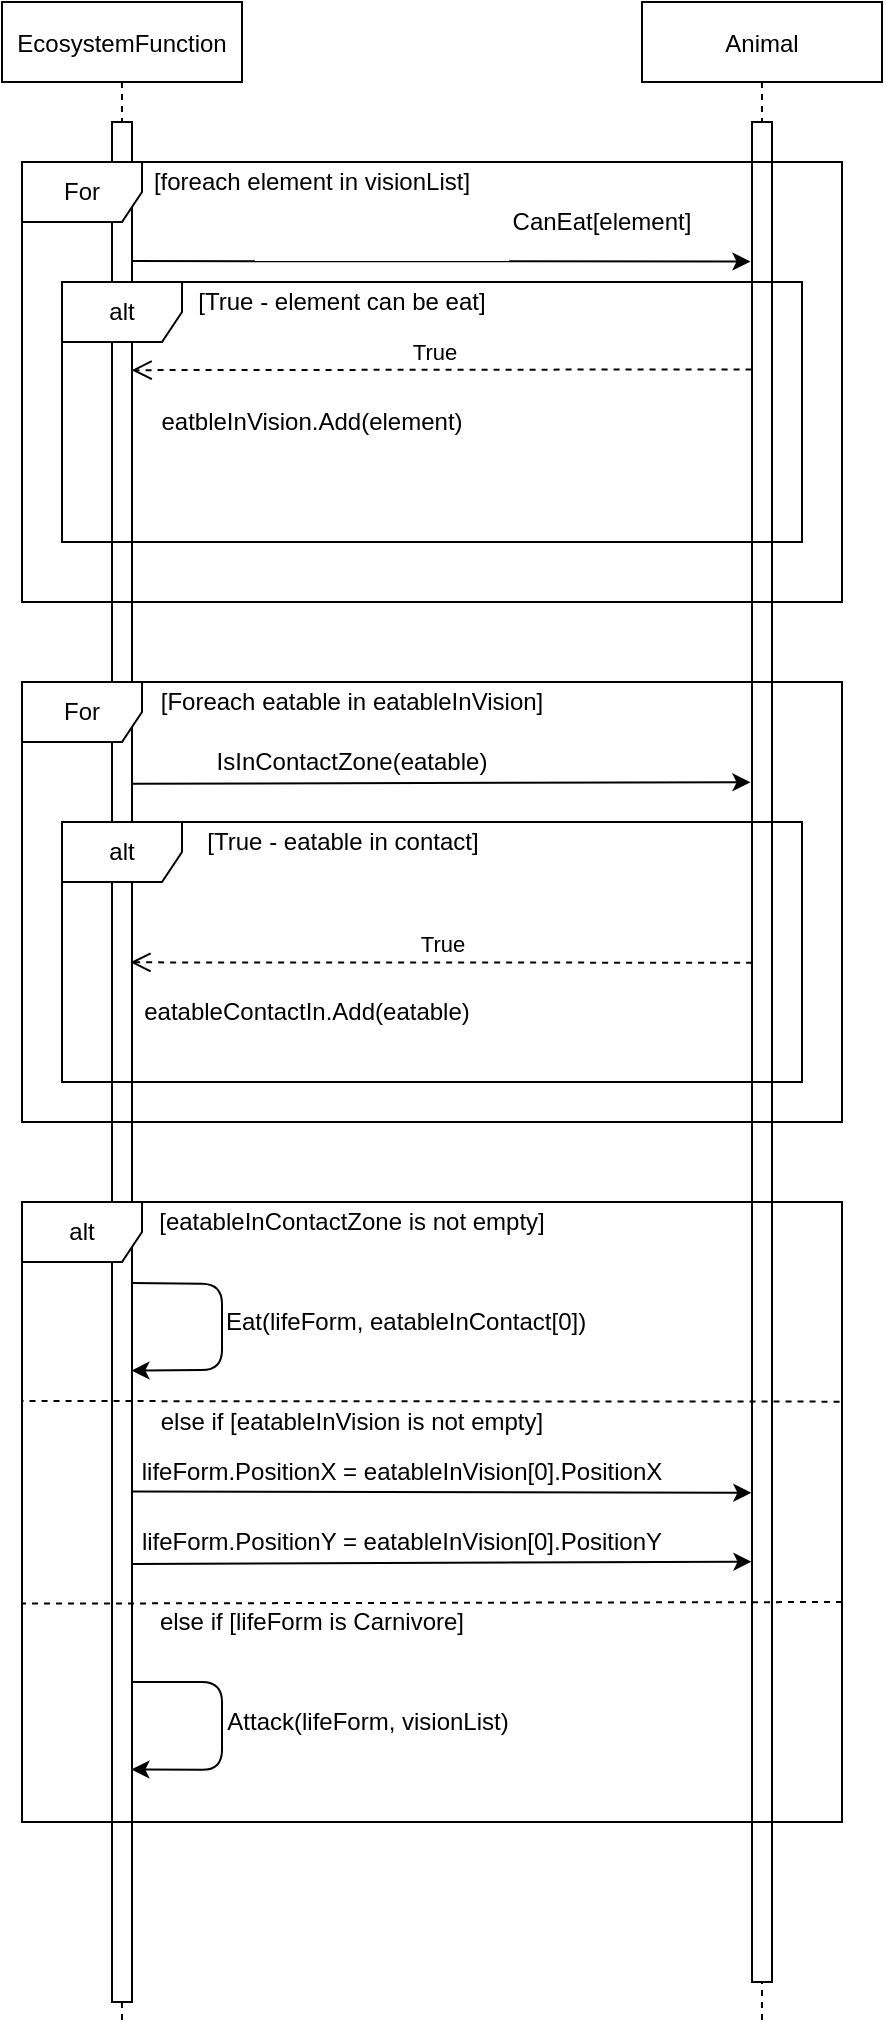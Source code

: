 <mxfile version="13.9.9" type="device"><diagram id="kgpKYQtTHZ0yAKxKKP6v" name="Page-1"><mxGraphModel dx="1185" dy="685" grid="1" gridSize="10" guides="1" tooltips="1" connect="1" arrows="1" fold="1" page="1" pageScale="1" pageWidth="850" pageHeight="1100" math="0" shadow="0"><root><mxCell id="0"/><mxCell id="1" parent="0"/><mxCell id="3nuBFxr9cyL0pnOWT2aG-1" value="EcosystemFunction" style="shape=umlLifeline;perimeter=lifelinePerimeter;container=1;collapsible=0;recursiveResize=0;rounded=0;shadow=0;strokeWidth=1;" parent="1" vertex="1"><mxGeometry x="120" y="80" width="120" height="1010" as="geometry"/></mxCell><mxCell id="3nuBFxr9cyL0pnOWT2aG-2" value="" style="points=[];perimeter=orthogonalPerimeter;rounded=0;shadow=0;strokeWidth=1;" parent="3nuBFxr9cyL0pnOWT2aG-1" vertex="1"><mxGeometry x="55" y="60" width="10" height="940" as="geometry"/></mxCell><mxCell id="GRYJvR15sNvpo056tIWQ-11" value="" style="endArrow=classic;html=1;exitX=1.003;exitY=0.592;exitDx=0;exitDy=0;exitPerimeter=0;entryX=0.971;entryY=0.639;entryDx=0;entryDy=0;entryPerimeter=0;" parent="3nuBFxr9cyL0pnOWT2aG-1" edge="1"><mxGeometry width="50" height="50" relative="1" as="geometry"><mxPoint x="65.03" y="640.56" as="sourcePoint"/><mxPoint x="64.71" y="684.27" as="targetPoint"/><Array as="points"><mxPoint x="110" y="641"/><mxPoint x="110" y="684"/></Array></mxGeometry></mxCell><mxCell id="3nuBFxr9cyL0pnOWT2aG-5" value="Animal" style="shape=umlLifeline;perimeter=lifelinePerimeter;container=1;collapsible=0;recursiveResize=0;rounded=0;shadow=0;strokeWidth=1;" parent="1" vertex="1"><mxGeometry x="440" y="80" width="120" height="1010" as="geometry"/></mxCell><mxCell id="x3p1_dBcArqTwpM6UhqY-5" value="CanEat[element]" style="text;html=1;strokeColor=none;fillColor=none;align=center;verticalAlign=middle;whiteSpace=wrap;rounded=0;" parent="3nuBFxr9cyL0pnOWT2aG-5" vertex="1"><mxGeometry x="-85" y="100" width="130" height="20" as="geometry"/></mxCell><mxCell id="3nuBFxr9cyL0pnOWT2aG-6" value="" style="points=[];perimeter=orthogonalPerimeter;rounded=0;shadow=0;strokeWidth=1;" parent="3nuBFxr9cyL0pnOWT2aG-5" vertex="1"><mxGeometry x="55" y="60" width="10" height="930" as="geometry"/></mxCell><mxCell id="x3p1_dBcArqTwpM6UhqY-3" value="For" style="shape=umlFrame;whiteSpace=wrap;html=1;" parent="1" vertex="1"><mxGeometry x="130" y="160" width="410" height="220" as="geometry"/></mxCell><mxCell id="x3p1_dBcArqTwpM6UhqY-12" value="[True - element can be eat]" style="text;html=1;strokeColor=none;fillColor=none;align=center;verticalAlign=middle;whiteSpace=wrap;rounded=0;" parent="1" vertex="1"><mxGeometry x="210" y="220" width="160" height="20" as="geometry"/></mxCell><mxCell id="x3p1_dBcArqTwpM6UhqY-13" value="alt" style="shape=umlFrame;whiteSpace=wrap;html=1;" parent="1" vertex="1"><mxGeometry x="150" y="220" width="370" height="130" as="geometry"/></mxCell><mxCell id="x3p1_dBcArqTwpM6UhqY-16" value="True" style="html=1;verticalAlign=bottom;endArrow=open;dashed=1;endSize=8;rounded=0;entryX=0.98;entryY=0.132;entryDx=0;entryDy=0;entryPerimeter=0;exitX=-0.021;exitY=0.133;exitDx=0;exitDy=0;exitPerimeter=0;" parent="1" source="3nuBFxr9cyL0pnOWT2aG-6" target="3nuBFxr9cyL0pnOWT2aG-2" edge="1"><mxGeometry x="0.022" relative="1" as="geometry"><mxPoint x="490" y="264" as="sourcePoint"/><mxPoint x="190" y="300" as="targetPoint"/><mxPoint as="offset"/></mxGeometry></mxCell><mxCell id="x3p1_dBcArqTwpM6UhqY-14" value="eatbleInVision.Add(element)" style="text;html=1;strokeColor=none;fillColor=none;align=center;verticalAlign=middle;whiteSpace=wrap;rounded=0;" parent="1" vertex="1"><mxGeometry x="210" y="280" width="130" height="20" as="geometry"/></mxCell><mxCell id="x3p1_dBcArqTwpM6UhqY-18" value="" style="endArrow=classic;html=1;rounded=0;exitX=1.051;exitY=0.074;exitDx=0;exitDy=0;exitPerimeter=0;entryX=-0.077;entryY=0.075;entryDx=0;entryDy=0;entryPerimeter=0;" parent="1" source="3nuBFxr9cyL0pnOWT2aG-2" target="3nuBFxr9cyL0pnOWT2aG-6" edge="1"><mxGeometry width="50" height="50" relative="1" as="geometry"><mxPoint x="280" y="230" as="sourcePoint"/><mxPoint x="490" y="210" as="targetPoint"/></mxGeometry></mxCell><mxCell id="GRYJvR15sNvpo056tIWQ-1" value="For" style="shape=umlFrame;whiteSpace=wrap;html=1;" parent="1" vertex="1"><mxGeometry x="130" y="420" width="410" height="220" as="geometry"/></mxCell><mxCell id="GRYJvR15sNvpo056tIWQ-2" value="[Foreach eatable in eatableInVision]" style="text;html=1;strokeColor=none;fillColor=none;align=center;verticalAlign=middle;whiteSpace=wrap;rounded=0;" parent="1" vertex="1"><mxGeometry x="190" y="420" width="210" height="20" as="geometry"/></mxCell><mxCell id="x3p1_dBcArqTwpM6UhqY-4" value="[foreach element in visionList]" style="text;html=1;strokeColor=none;fillColor=none;align=center;verticalAlign=middle;whiteSpace=wrap;rounded=0;" parent="1" vertex="1"><mxGeometry x="190" y="160" width="170" height="20" as="geometry"/></mxCell><mxCell id="GRYJvR15sNvpo056tIWQ-3" value="" style="endArrow=classic;html=1;exitX=1.024;exitY=0.352;exitDx=0;exitDy=0;exitPerimeter=0;entryX=-0.077;entryY=0.355;entryDx=0;entryDy=0;entryPerimeter=0;" parent="1" source="3nuBFxr9cyL0pnOWT2aG-2" target="3nuBFxr9cyL0pnOWT2aG-6" edge="1"><mxGeometry width="50" height="50" relative="1" as="geometry"><mxPoint x="200" y="510" as="sourcePoint"/><mxPoint x="490" y="470" as="targetPoint"/><Array as="points"/></mxGeometry></mxCell><mxCell id="GRYJvR15sNvpo056tIWQ-4" value="IsInContactZone(eatable)" style="text;html=1;strokeColor=none;fillColor=none;align=center;verticalAlign=middle;whiteSpace=wrap;rounded=0;" parent="1" vertex="1"><mxGeometry x="225" y="450" width="140" height="20" as="geometry"/></mxCell><mxCell id="GRYJvR15sNvpo056tIWQ-5" value="alt" style="shape=umlFrame;whiteSpace=wrap;html=1;" parent="1" vertex="1"><mxGeometry x="150" y="490" width="370" height="130" as="geometry"/></mxCell><mxCell id="GRYJvR15sNvpo056tIWQ-6" value="[True - eatable in contact]" style="text;html=1;strokeColor=none;fillColor=none;align=center;verticalAlign=middle;whiteSpace=wrap;rounded=0;" parent="1" vertex="1"><mxGeometry x="202.5" y="490" width="175" height="20" as="geometry"/></mxCell><mxCell id="GRYJvR15sNvpo056tIWQ-7" value="True" style="html=1;verticalAlign=bottom;endArrow=open;dashed=1;endSize=8;entryX=0.919;entryY=0.447;entryDx=0;entryDy=0;entryPerimeter=0;exitX=0.007;exitY=0.452;exitDx=0;exitDy=0;exitPerimeter=0;" parent="1" source="3nuBFxr9cyL0pnOWT2aG-6" target="3nuBFxr9cyL0pnOWT2aG-2" edge="1"><mxGeometry relative="1" as="geometry"><mxPoint x="490" y="561" as="sourcePoint"/><mxPoint x="187" y="560" as="targetPoint"/></mxGeometry></mxCell><mxCell id="GRYJvR15sNvpo056tIWQ-8" value="eatableContactIn.Add(eatable)" style="text;html=1;strokeColor=none;fillColor=none;align=center;verticalAlign=middle;whiteSpace=wrap;rounded=0;" parent="1" vertex="1"><mxGeometry x="180" y="575" width="185" height="20" as="geometry"/></mxCell><mxCell id="GRYJvR15sNvpo056tIWQ-9" value="alt" style="shape=umlFrame;whiteSpace=wrap;html=1;" parent="1" vertex="1"><mxGeometry x="130" y="680" width="410" height="310" as="geometry"/></mxCell><mxCell id="GRYJvR15sNvpo056tIWQ-10" value="[eatableInContactZone is not empty]" style="text;html=1;strokeColor=none;fillColor=none;align=center;verticalAlign=middle;whiteSpace=wrap;rounded=0;" parent="1" vertex="1"><mxGeometry x="175" y="680" width="240" height="20" as="geometry"/></mxCell><mxCell id="GRYJvR15sNvpo056tIWQ-13" value="Eat(lifeForm, eatableInContact[0])" style="text;html=1;strokeColor=none;fillColor=none;align=left;verticalAlign=middle;whiteSpace=wrap;rounded=0;" parent="1" vertex="1"><mxGeometry x="230" y="730" width="230" height="20" as="geometry"/></mxCell><mxCell id="GRYJvR15sNvpo056tIWQ-14" value="" style="endArrow=none;dashed=1;html=1;entryX=0.001;entryY=0.321;entryDx=0;entryDy=0;entryPerimeter=0;exitX=0.997;exitY=0.322;exitDx=0;exitDy=0;exitPerimeter=0;" parent="1" source="GRYJvR15sNvpo056tIWQ-9" target="GRYJvR15sNvpo056tIWQ-9" edge="1"><mxGeometry width="50" height="50" relative="1" as="geometry"><mxPoint x="310" y="770" as="sourcePoint"/><mxPoint x="360" y="720" as="targetPoint"/></mxGeometry></mxCell><mxCell id="GRYJvR15sNvpo056tIWQ-15" value="else if [eatableInVision is not empty]" style="text;html=1;strokeColor=none;fillColor=none;align=center;verticalAlign=middle;whiteSpace=wrap;rounded=0;" parent="1" vertex="1"><mxGeometry x="180" y="780" width="230" height="20" as="geometry"/></mxCell><mxCell id="GRYJvR15sNvpo056tIWQ-17" value="" style="endArrow=classic;html=1;exitX=0.971;exitY=0.704;exitDx=0;exitDy=0;exitPerimeter=0;entryX=-0.033;entryY=0.737;entryDx=0;entryDy=0;entryPerimeter=0;" parent="1" target="3nuBFxr9cyL0pnOWT2aG-6" edge="1"><mxGeometry width="50" height="50" relative="1" as="geometry"><mxPoint x="184.71" y="824.72" as="sourcePoint"/><mxPoint x="490" y="825" as="targetPoint"/></mxGeometry></mxCell><mxCell id="GRYJvR15sNvpo056tIWQ-18" value="lifeForm.PositionX = eatableInVision[0].PositionX" style="text;html=1;strokeColor=none;fillColor=none;align=center;verticalAlign=middle;whiteSpace=wrap;rounded=0;" parent="1" vertex="1"><mxGeometry x="170" y="805" width="300" height="20" as="geometry"/></mxCell><mxCell id="GRYJvR15sNvpo056tIWQ-19" value="lifeForm.PositionY = eatableInVision[0].PositionY" style="text;html=1;strokeColor=none;fillColor=none;align=center;verticalAlign=middle;whiteSpace=wrap;rounded=0;" parent="1" vertex="1"><mxGeometry x="170" y="840" width="300" height="20" as="geometry"/></mxCell><mxCell id="GRYJvR15sNvpo056tIWQ-20" value="" style="endArrow=classic;html=1;exitX=1.012;exitY=0.743;exitDx=0;exitDy=0;exitPerimeter=0;entryX=-0.027;entryY=0.774;entryDx=0;entryDy=0;entryPerimeter=0;" parent="1" target="3nuBFxr9cyL0pnOWT2aG-6" edge="1"><mxGeometry width="50" height="50" relative="1" as="geometry"><mxPoint x="185.12" y="860.99" as="sourcePoint"/><mxPoint x="489" y="860" as="targetPoint"/></mxGeometry></mxCell><mxCell id="GRYJvR15sNvpo056tIWQ-21" value="" style="endArrow=none;dashed=1;html=1;entryX=0;entryY=0.374;entryDx=0;entryDy=0;entryPerimeter=0;exitX=1;exitY=0.371;exitDx=0;exitDy=0;exitPerimeter=0;" parent="1" edge="1"><mxGeometry width="50" height="50" relative="1" as="geometry"><mxPoint x="540.0" y="880.0" as="sourcePoint"/><mxPoint x="130" y="880.81" as="targetPoint"/></mxGeometry></mxCell><mxCell id="GRYJvR15sNvpo056tIWQ-22" value="else if [lifeForm is Carnivore]" style="text;html=1;strokeColor=none;fillColor=none;align=center;verticalAlign=middle;whiteSpace=wrap;rounded=0;" parent="1" vertex="1"><mxGeometry x="185" y="880" width="180" height="20" as="geometry"/></mxCell><mxCell id="GRYJvR15sNvpo056tIWQ-23" value="" style="endArrow=classic;html=1;exitX=1.003;exitY=0.592;exitDx=0;exitDy=0;exitPerimeter=0;entryX=0.971;entryY=0.639;entryDx=0;entryDy=0;entryPerimeter=0;" parent="1" edge="1"><mxGeometry width="50" height="50" relative="1" as="geometry"><mxPoint x="185.03" y="920.0" as="sourcePoint"/><mxPoint x="184.71" y="963.71" as="targetPoint"/><Array as="points"><mxPoint x="230" y="920"/><mxPoint x="230" y="964"/></Array></mxGeometry></mxCell><mxCell id="GRYJvR15sNvpo056tIWQ-25" value="Attack(lifeForm, visionList)" style="text;html=1;strokeColor=none;fillColor=none;align=center;verticalAlign=middle;whiteSpace=wrap;rounded=0;" parent="1" vertex="1"><mxGeometry x="217.5" y="930" width="170" height="20" as="geometry"/></mxCell></root></mxGraphModel></diagram></mxfile>